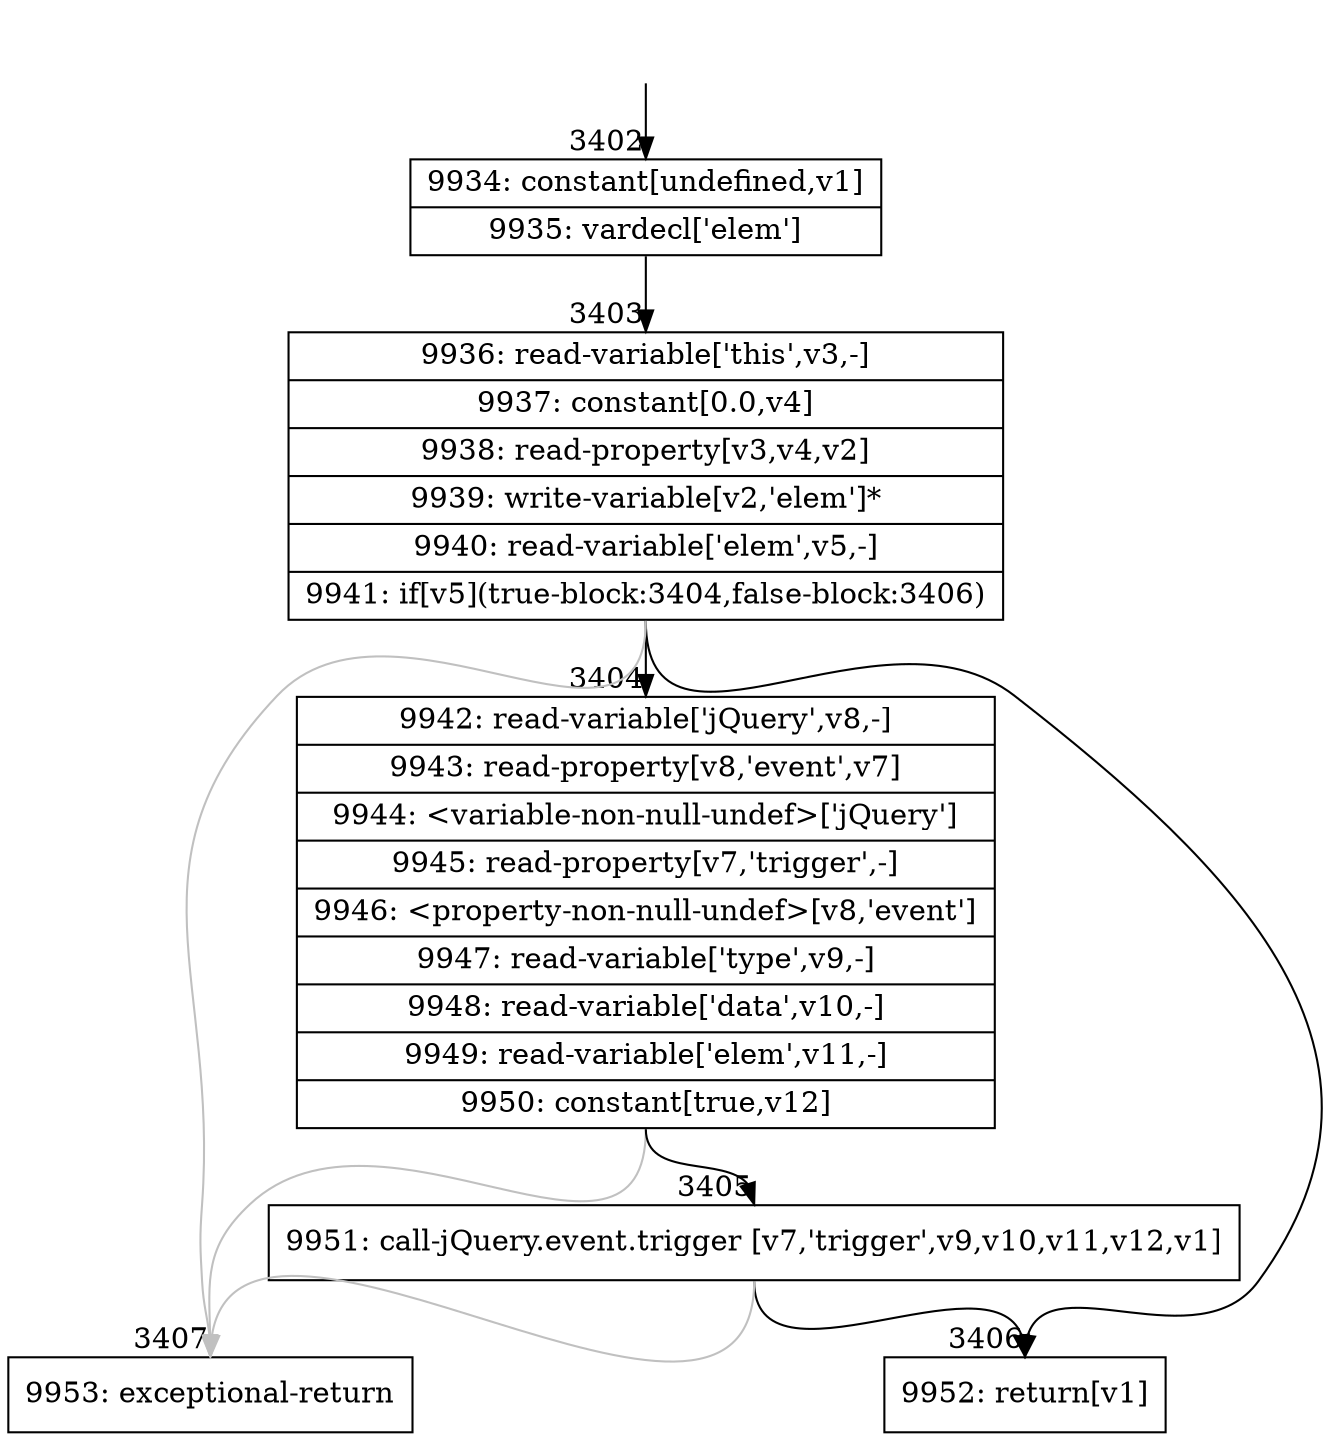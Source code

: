 digraph {
rankdir="TD"
BB_entry221[shape=none,label=""];
BB_entry221 -> BB3402 [tailport=s, headport=n, headlabel="    3402"]
BB3402 [shape=record label="{9934: constant[undefined,v1]|9935: vardecl['elem']}" ] 
BB3402 -> BB3403 [tailport=s, headport=n, headlabel="      3403"]
BB3403 [shape=record label="{9936: read-variable['this',v3,-]|9937: constant[0.0,v4]|9938: read-property[v3,v4,v2]|9939: write-variable[v2,'elem']*|9940: read-variable['elem',v5,-]|9941: if[v5](true-block:3404,false-block:3406)}" ] 
BB3403 -> BB3404 [tailport=s, headport=n, headlabel="      3404"]
BB3403 -> BB3406 [tailport=s, headport=n, headlabel="      3406"]
BB3403 -> BB3407 [tailport=s, headport=n, color=gray, headlabel="      3407"]
BB3404 [shape=record label="{9942: read-variable['jQuery',v8,-]|9943: read-property[v8,'event',v7]|9944: \<variable-non-null-undef\>['jQuery']|9945: read-property[v7,'trigger',-]|9946: \<property-non-null-undef\>[v8,'event']|9947: read-variable['type',v9,-]|9948: read-variable['data',v10,-]|9949: read-variable['elem',v11,-]|9950: constant[true,v12]}" ] 
BB3404 -> BB3405 [tailport=s, headport=n, headlabel="      3405"]
BB3404 -> BB3407 [tailport=s, headport=n, color=gray]
BB3405 [shape=record label="{9951: call-jQuery.event.trigger [v7,'trigger',v9,v10,v11,v12,v1]}" ] 
BB3405 -> BB3406 [tailport=s, headport=n]
BB3405 -> BB3407 [tailport=s, headport=n, color=gray]
BB3406 [shape=record label="{9952: return[v1]}" ] 
BB3407 [shape=record label="{9953: exceptional-return}" ] 
//#$~ 3683
}
